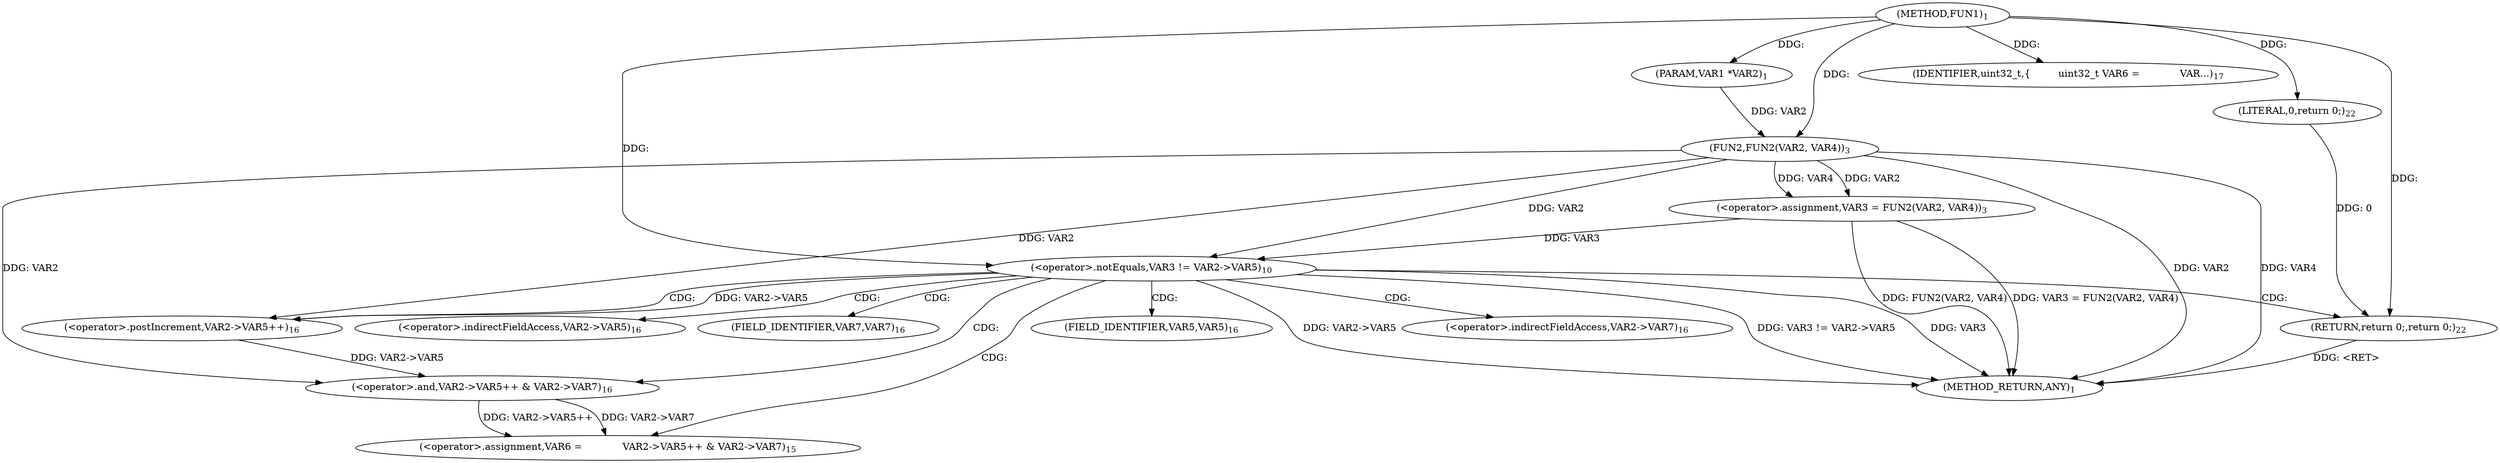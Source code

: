 digraph "FUN1" {  
"8" [label = <(METHOD,FUN1)<SUB>1</SUB>> ]
"40" [label = <(METHOD_RETURN,ANY)<SUB>1</SUB>> ]
"9" [label = <(PARAM,VAR1 *VAR2)<SUB>1</SUB>> ]
"12" [label = <(&lt;operator&gt;.assignment,VAR3 = FUN2(VAR2, VAR4))<SUB>3</SUB>> ]
"18" [label = <(&lt;operator&gt;.notEquals,VAR3 != VAR2-&gt;VAR5)<SUB>10</SUB>> ]
"14" [label = <(FUN2,FUN2(VAR2, VAR4))<SUB>3</SUB>> ]
"25" [label = <(&lt;operator&gt;.assignment,VAR6 =
             VAR2-&gt;VAR5++ &amp; VAR2-&gt;VAR7)<SUB>15</SUB>> ]
"35" [label = <(IDENTIFIER,uint32_t,{




         uint32_t VAR6 =
             VAR...)<SUB>17</SUB>> ]
"38" [label = <(RETURN,return 0;,return 0;)<SUB>22</SUB>> ]
"27" [label = <(&lt;operator&gt;.and,VAR2-&gt;VAR5++ &amp; VAR2-&gt;VAR7)<SUB>16</SUB>> ]
"39" [label = <(LITERAL,0,return 0;)<SUB>22</SUB>> ]
"28" [label = <(&lt;operator&gt;.postIncrement,VAR2-&gt;VAR5++)<SUB>16</SUB>> ]
"32" [label = <(&lt;operator&gt;.indirectFieldAccess,VAR2-&gt;VAR7)<SUB>16</SUB>> ]
"29" [label = <(&lt;operator&gt;.indirectFieldAccess,VAR2-&gt;VAR5)<SUB>16</SUB>> ]
"34" [label = <(FIELD_IDENTIFIER,VAR7,VAR7)<SUB>16</SUB>> ]
"31" [label = <(FIELD_IDENTIFIER,VAR5,VAR5)<SUB>16</SUB>> ]
  "38" -> "40"  [ label = "DDG: &lt;RET&gt;"] 
  "14" -> "40"  [ label = "DDG: VAR2"] 
  "12" -> "40"  [ label = "DDG: FUN2(VAR2, VAR4)"] 
  "12" -> "40"  [ label = "DDG: VAR3 = FUN2(VAR2, VAR4)"] 
  "18" -> "40"  [ label = "DDG: VAR3"] 
  "18" -> "40"  [ label = "DDG: VAR2-&gt;VAR5"] 
  "18" -> "40"  [ label = "DDG: VAR3 != VAR2-&gt;VAR5"] 
  "14" -> "40"  [ label = "DDG: VAR4"] 
  "8" -> "9"  [ label = "DDG: "] 
  "14" -> "12"  [ label = "DDG: VAR2"] 
  "14" -> "12"  [ label = "DDG: VAR4"] 
  "9" -> "14"  [ label = "DDG: VAR2"] 
  "8" -> "14"  [ label = "DDG: "] 
  "12" -> "18"  [ label = "DDG: VAR3"] 
  "8" -> "18"  [ label = "DDG: "] 
  "14" -> "18"  [ label = "DDG: VAR2"] 
  "27" -> "25"  [ label = "DDG: VAR2-&gt;VAR5++"] 
  "27" -> "25"  [ label = "DDG: VAR2-&gt;VAR7"] 
  "8" -> "35"  [ label = "DDG: "] 
  "39" -> "38"  [ label = "DDG: 0"] 
  "8" -> "38"  [ label = "DDG: "] 
  "28" -> "27"  [ label = "DDG: VAR2-&gt;VAR5"] 
  "14" -> "27"  [ label = "DDG: VAR2"] 
  "8" -> "39"  [ label = "DDG: "] 
  "14" -> "28"  [ label = "DDG: VAR2"] 
  "18" -> "28"  [ label = "DDG: VAR2-&gt;VAR5"] 
  "18" -> "29"  [ label = "CDG: "] 
  "18" -> "34"  [ label = "CDG: "] 
  "18" -> "32"  [ label = "CDG: "] 
  "18" -> "28"  [ label = "CDG: "] 
  "18" -> "38"  [ label = "CDG: "] 
  "18" -> "25"  [ label = "CDG: "] 
  "18" -> "27"  [ label = "CDG: "] 
  "18" -> "31"  [ label = "CDG: "] 
}
